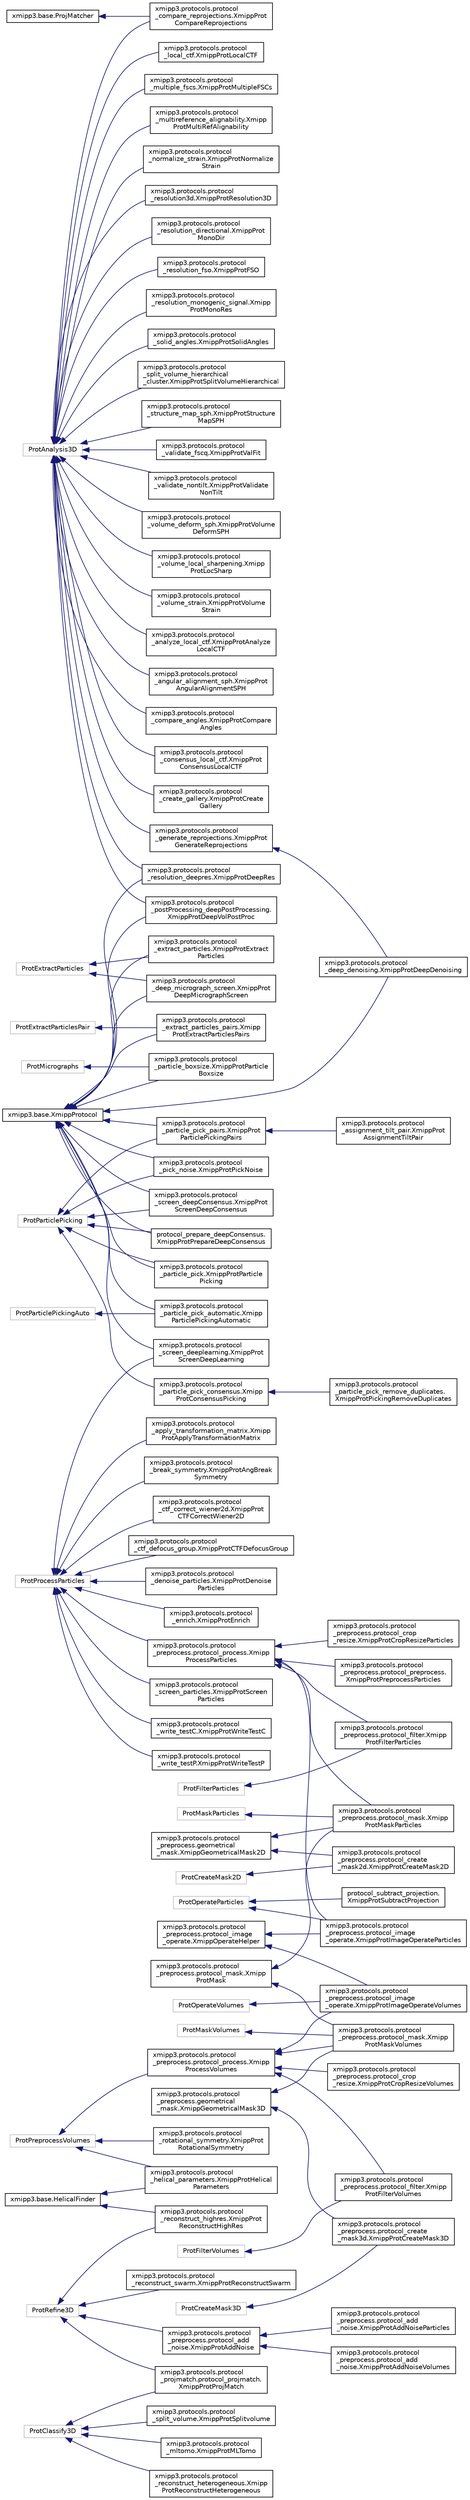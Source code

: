 digraph "Graphical Class Hierarchy"
{
  edge [fontname="Helvetica",fontsize="10",labelfontname="Helvetica",labelfontsize="10"];
  node [fontname="Helvetica",fontsize="10",shape=record];
  rankdir="LR";
  Node388 [label="ProtAnalysis3D",height=0.2,width=0.4,color="grey75", fillcolor="white", style="filled"];
  Node388 -> Node389 [dir="back",color="midnightblue",fontsize="10",style="solid",fontname="Helvetica"];
  Node389 [label="xmipp3.protocols.protocol\l_analyze_local_ctf.XmippProtAnalyze\lLocalCTF",height=0.2,width=0.4,color="black", fillcolor="white", style="filled",URL="$classxmipp3_1_1protocols_1_1protocol__analyze__local__ctf_1_1XmippProtAnalyzeLocalCTF.html"];
  Node388 -> Node390 [dir="back",color="midnightblue",fontsize="10",style="solid",fontname="Helvetica"];
  Node390 [label="xmipp3.protocols.protocol\l_angular_alignment_sph.XmippProt\lAngularAlignmentSPH",height=0.2,width=0.4,color="black", fillcolor="white", style="filled",URL="$classxmipp3_1_1protocols_1_1protocol__angular__alignment__sph_1_1XmippProtAngularAlignmentSPH.html"];
  Node388 -> Node391 [dir="back",color="midnightblue",fontsize="10",style="solid",fontname="Helvetica"];
  Node391 [label="xmipp3.protocols.protocol\l_compare_angles.XmippProtCompare\lAngles",height=0.2,width=0.4,color="black", fillcolor="white", style="filled",URL="$classxmipp3_1_1protocols_1_1protocol__compare__angles_1_1XmippProtCompareAngles.html"];
  Node388 -> Node219 [dir="back",color="midnightblue",fontsize="10",style="solid",fontname="Helvetica"];
  Node219 [label="xmipp3.protocols.protocol\l_compare_reprojections.XmippProt\lCompareReprojections",height=0.2,width=0.4,color="black", fillcolor="white", style="filled",URL="$classxmipp3_1_1protocols_1_1protocol__compare__reprojections_1_1XmippProtCompareReprojections.html"];
  Node388 -> Node392 [dir="back",color="midnightblue",fontsize="10",style="solid",fontname="Helvetica"];
  Node392 [label="xmipp3.protocols.protocol\l_consensus_local_ctf.XmippProt\lConsensusLocalCTF",height=0.2,width=0.4,color="black", fillcolor="white", style="filled",URL="$classxmipp3_1_1protocols_1_1protocol__consensus__local__ctf_1_1XmippProtConsensusLocalCTF.html"];
  Node388 -> Node393 [dir="back",color="midnightblue",fontsize="10",style="solid",fontname="Helvetica"];
  Node393 [label="xmipp3.protocols.protocol\l_create_gallery.XmippProtCreate\lGallery",height=0.2,width=0.4,color="black", fillcolor="white", style="filled",URL="$classxmipp3_1_1protocols_1_1protocol__create__gallery_1_1XmippProtCreateGallery.html"];
  Node388 -> Node394 [dir="back",color="midnightblue",fontsize="10",style="solid",fontname="Helvetica"];
  Node394 [label="xmipp3.protocols.protocol\l_generate_reprojections.XmippProt\lGenerateReprojections",height=0.2,width=0.4,color="black", fillcolor="white", style="filled",URL="$classxmipp3_1_1protocols_1_1protocol__generate__reprojections_1_1XmippProtGenerateReprojections.html"];
  Node394 -> Node2 [dir="back",color="midnightblue",fontsize="10",style="solid",fontname="Helvetica"];
  Node2 [label="xmipp3.protocols.protocol\l_deep_denoising.XmippProtDeepDenoising",height=0.2,width=0.4,color="black", fillcolor="white", style="filled",URL="$classxmipp3_1_1protocols_1_1protocol__deep__denoising_1_1XmippProtDeepDenoising.html"];
  Node388 -> Node395 [dir="back",color="midnightblue",fontsize="10",style="solid",fontname="Helvetica"];
  Node395 [label="xmipp3.protocols.protocol\l_local_ctf.XmippProtLocalCTF",height=0.2,width=0.4,color="black", fillcolor="white", style="filled",URL="$classxmipp3_1_1protocols_1_1protocol__local__ctf_1_1XmippProtLocalCTF.html"];
  Node388 -> Node396 [dir="back",color="midnightblue",fontsize="10",style="solid",fontname="Helvetica"];
  Node396 [label="xmipp3.protocols.protocol\l_multiple_fscs.XmippProtMultipleFSCs",height=0.2,width=0.4,color="black", fillcolor="white", style="filled",URL="$classxmipp3_1_1protocols_1_1protocol__multiple__fscs_1_1XmippProtMultipleFSCs.html"];
  Node388 -> Node397 [dir="back",color="midnightblue",fontsize="10",style="solid",fontname="Helvetica"];
  Node397 [label="xmipp3.protocols.protocol\l_multireference_alignability.Xmipp\lProtMultiRefAlignability",height=0.2,width=0.4,color="black", fillcolor="white", style="filled",URL="$classxmipp3_1_1protocols_1_1protocol__multireference__alignability_1_1XmippProtMultiRefAlignability.html"];
  Node388 -> Node398 [dir="back",color="midnightblue",fontsize="10",style="solid",fontname="Helvetica"];
  Node398 [label="xmipp3.protocols.protocol\l_normalize_strain.XmippProtNormalize\lStrain",height=0.2,width=0.4,color="black", fillcolor="white", style="filled",URL="$classxmipp3_1_1protocols_1_1protocol__normalize__strain_1_1XmippProtNormalizeStrain.html"];
  Node388 -> Node12 [dir="back",color="midnightblue",fontsize="10",style="solid",fontname="Helvetica"];
  Node12 [label="xmipp3.protocols.protocol\l_postProcessing_deepPostProcessing.\lXmippProtDeepVolPostProc",height=0.2,width=0.4,color="black", fillcolor="white", style="filled",URL="$classxmipp3_1_1protocols_1_1protocol__postProcessing__deepPostProcessing_1_1XmippProtDeepVolPostProc.html"];
  Node388 -> Node399 [dir="back",color="midnightblue",fontsize="10",style="solid",fontname="Helvetica"];
  Node399 [label="xmipp3.protocols.protocol\l_resolution3d.XmippProtResolution3D",height=0.2,width=0.4,color="black", fillcolor="white", style="filled",URL="$classxmipp3_1_1protocols_1_1protocol__resolution3d_1_1XmippProtResolution3D.html"];
  Node388 -> Node13 [dir="back",color="midnightblue",fontsize="10",style="solid",fontname="Helvetica"];
  Node13 [label="xmipp3.protocols.protocol\l_resolution_deepres.XmippProtDeepRes",height=0.2,width=0.4,color="black", fillcolor="white", style="filled",URL="$classxmipp3_1_1protocols_1_1protocol__resolution__deepres_1_1XmippProtDeepRes.html"];
  Node388 -> Node400 [dir="back",color="midnightblue",fontsize="10",style="solid",fontname="Helvetica"];
  Node400 [label="xmipp3.protocols.protocol\l_resolution_directional.XmippProt\lMonoDir",height=0.2,width=0.4,color="black", fillcolor="white", style="filled",URL="$classxmipp3_1_1protocols_1_1protocol__resolution__directional_1_1XmippProtMonoDir.html"];
  Node388 -> Node401 [dir="back",color="midnightblue",fontsize="10",style="solid",fontname="Helvetica"];
  Node401 [label="xmipp3.protocols.protocol\l_resolution_fso.XmippProtFSO",height=0.2,width=0.4,color="black", fillcolor="white", style="filled",URL="$classxmipp3_1_1protocols_1_1protocol__resolution__fso_1_1XmippProtFSO.html"];
  Node388 -> Node402 [dir="back",color="midnightblue",fontsize="10",style="solid",fontname="Helvetica"];
  Node402 [label="xmipp3.protocols.protocol\l_resolution_monogenic_signal.Xmipp\lProtMonoRes",height=0.2,width=0.4,color="black", fillcolor="white", style="filled",URL="$classxmipp3_1_1protocols_1_1protocol__resolution__monogenic__signal_1_1XmippProtMonoRes.html"];
  Node388 -> Node403 [dir="back",color="midnightblue",fontsize="10",style="solid",fontname="Helvetica"];
  Node403 [label="xmipp3.protocols.protocol\l_solid_angles.XmippProtSolidAngles",height=0.2,width=0.4,color="black", fillcolor="white", style="filled",URL="$classxmipp3_1_1protocols_1_1protocol__solid__angles_1_1XmippProtSolidAngles.html"];
  Node388 -> Node404 [dir="back",color="midnightblue",fontsize="10",style="solid",fontname="Helvetica"];
  Node404 [label="xmipp3.protocols.protocol\l_split_volume_hierarchical\l_cluster.XmippProtSplitVolumeHierarchical",height=0.2,width=0.4,color="black", fillcolor="white", style="filled",URL="$classxmipp3_1_1protocols_1_1protocol__split__volume__hierarchical__cluster_1_1XmippProtSplitVolumeHierarchical.html"];
  Node388 -> Node405 [dir="back",color="midnightblue",fontsize="10",style="solid",fontname="Helvetica"];
  Node405 [label="xmipp3.protocols.protocol\l_structure_map_sph.XmippProtStructure\lMapSPH",height=0.2,width=0.4,color="black", fillcolor="white", style="filled",URL="$classxmipp3_1_1protocols_1_1protocol__structure__map__sph_1_1XmippProtStructureMapSPH.html"];
  Node388 -> Node406 [dir="back",color="midnightblue",fontsize="10",style="solid",fontname="Helvetica"];
  Node406 [label="xmipp3.protocols.protocol\l_validate_fscq.XmippProtValFit",height=0.2,width=0.4,color="black", fillcolor="white", style="filled",URL="$classxmipp3_1_1protocols_1_1protocol__validate__fscq_1_1XmippProtValFit.html"];
  Node388 -> Node407 [dir="back",color="midnightblue",fontsize="10",style="solid",fontname="Helvetica"];
  Node407 [label="xmipp3.protocols.protocol\l_validate_nontilt.XmippProtValidate\lNonTilt",height=0.2,width=0.4,color="black", fillcolor="white", style="filled",URL="$classxmipp3_1_1protocols_1_1protocol__validate__nontilt_1_1XmippProtValidateNonTilt.html"];
  Node388 -> Node408 [dir="back",color="midnightblue",fontsize="10",style="solid",fontname="Helvetica"];
  Node408 [label="xmipp3.protocols.protocol\l_volume_deform_sph.XmippProtVolume\lDeformSPH",height=0.2,width=0.4,color="black", fillcolor="white", style="filled",URL="$classxmipp3_1_1protocols_1_1protocol__volume__deform__sph_1_1XmippProtVolumeDeformSPH.html"];
  Node388 -> Node409 [dir="back",color="midnightblue",fontsize="10",style="solid",fontname="Helvetica"];
  Node409 [label="xmipp3.protocols.protocol\l_volume_local_sharpening.Xmipp\lProtLocSharp",height=0.2,width=0.4,color="black", fillcolor="white", style="filled",URL="$classxmipp3_1_1protocols_1_1protocol__volume__local__sharpening_1_1XmippProtLocSharp.html"];
  Node388 -> Node410 [dir="back",color="midnightblue",fontsize="10",style="solid",fontname="Helvetica"];
  Node410 [label="xmipp3.protocols.protocol\l_volume_strain.XmippProtVolume\lStrain",height=0.2,width=0.4,color="black", fillcolor="white", style="filled",URL="$classxmipp3_1_1protocols_1_1protocol__volume__strain_1_1XmippProtVolumeStrain.html"];
  Node373 [label="ProtClassify3D",height=0.2,width=0.4,color="grey75", fillcolor="white", style="filled"];
  Node373 -> Node374 [dir="back",color="midnightblue",fontsize="10",style="solid",fontname="Helvetica"];
  Node374 [label="xmipp3.protocols.protocol\l_mltomo.XmippProtMLTomo",height=0.2,width=0.4,color="black", fillcolor="white", style="filled",URL="$classxmipp3_1_1protocols_1_1protocol__mltomo_1_1XmippProtMLTomo.html"];
  Node373 -> Node296 [dir="back",color="midnightblue",fontsize="10",style="solid",fontname="Helvetica"];
  Node296 [label="xmipp3.protocols.protocol\l_projmatch.protocol_projmatch.\lXmippProtProjMatch",height=0.2,width=0.4,color="black", fillcolor="white", style="filled",URL="$classxmipp3_1_1protocols_1_1protocol__projmatch_1_1protocol__projmatch_1_1XmippProtProjMatch.html"];
  Node373 -> Node375 [dir="back",color="midnightblue",fontsize="10",style="solid",fontname="Helvetica"];
  Node375 [label="xmipp3.protocols.protocol\l_reconstruct_heterogeneous.Xmipp\lProtReconstructHeterogeneous",height=0.2,width=0.4,color="black", fillcolor="white", style="filled",URL="$classxmipp3_1_1protocols_1_1protocol__reconstruct__heterogeneous_1_1XmippProtReconstructHeterogeneous.html"];
  Node373 -> Node376 [dir="back",color="midnightblue",fontsize="10",style="solid",fontname="Helvetica"];
  Node376 [label="xmipp3.protocols.protocol\l_split_volume.XmippProtSplitvolume",height=0.2,width=0.4,color="black", fillcolor="white", style="filled",URL="$classxmipp3_1_1protocols_1_1protocol__split__volume_1_1XmippProtSplitvolume.html"];
  Node372 [label="ProtCreateMask2D",height=0.2,width=0.4,color="grey75", fillcolor="white", style="filled"];
  Node372 -> Node53 [dir="back",color="midnightblue",fontsize="10",style="solid",fontname="Helvetica"];
  Node53 [label="xmipp3.protocols.protocol\l_preprocess.protocol_create\l_mask2d.XmippProtCreateMask2D",height=0.2,width=0.4,color="black", fillcolor="white", style="filled",URL="$classxmipp3_1_1protocols_1_1protocol__preprocess_1_1protocol__create__mask2d_1_1XmippProtCreateMask2D.html"];
  Node371 [label="ProtCreateMask3D",height=0.2,width=0.4,color="grey75", fillcolor="white", style="filled"];
  Node371 -> Node51 [dir="back",color="midnightblue",fontsize="10",style="solid",fontname="Helvetica"];
  Node51 [label="xmipp3.protocols.protocol\l_preprocess.protocol_create\l_mask3d.XmippProtCreateMask3D",height=0.2,width=0.4,color="black", fillcolor="white", style="filled",URL="$classxmipp3_1_1protocols_1_1protocol__preprocess_1_1protocol__create__mask3d_1_1XmippProtCreateMask3D.html"];
  Node365 [label="ProtExtractParticles",height=0.2,width=0.4,color="grey75", fillcolor="white", style="filled"];
  Node365 -> Node3 [dir="back",color="midnightblue",fontsize="10",style="solid",fontname="Helvetica"];
  Node3 [label="xmipp3.protocols.protocol\l_deep_micrograph_screen.XmippProt\lDeepMicrographScreen",height=0.2,width=0.4,color="black", fillcolor="white", style="filled",URL="$classxmipp3_1_1protocols_1_1protocol__deep__micrograph__screen_1_1XmippProtDeepMicrographScreen.html"];
  Node365 -> Node4 [dir="back",color="midnightblue",fontsize="10",style="solid",fontname="Helvetica"];
  Node4 [label="xmipp3.protocols.protocol\l_extract_particles.XmippProtExtract\lParticles",height=0.2,width=0.4,color="black", fillcolor="white", style="filled",URL="$classxmipp3_1_1protocols_1_1protocol__extract__particles_1_1XmippProtExtractParticles.html"];
  Node364 [label="ProtExtractParticlesPair",height=0.2,width=0.4,color="grey75", fillcolor="white", style="filled"];
  Node364 -> Node5 [dir="back",color="midnightblue",fontsize="10",style="solid",fontname="Helvetica"];
  Node5 [label="xmipp3.protocols.protocol\l_extract_particles_pairs.Xmipp\lProtExtractParticlesPairs",height=0.2,width=0.4,color="black", fillcolor="white", style="filled",URL="$classxmipp3_1_1protocols_1_1protocol__extract__particles__pairs_1_1XmippProtExtractParticlesPairs.html"];
  Node363 [label="ProtFilterParticles",height=0.2,width=0.4,color="grey75", fillcolor="white", style="filled"];
  Node363 -> Node310 [dir="back",color="midnightblue",fontsize="10",style="solid",fontname="Helvetica"];
  Node310 [label="xmipp3.protocols.protocol\l_preprocess.protocol_filter.Xmipp\lProtFilterParticles",height=0.2,width=0.4,color="black", fillcolor="white", style="filled",URL="$classxmipp3_1_1protocols_1_1protocol__preprocess_1_1protocol__filter_1_1XmippProtFilterParticles.html"];
  Node362 [label="ProtFilterVolumes",height=0.2,width=0.4,color="grey75", fillcolor="white", style="filled"];
  Node362 -> Node322 [dir="back",color="midnightblue",fontsize="10",style="solid",fontname="Helvetica"];
  Node322 [label="xmipp3.protocols.protocol\l_preprocess.protocol_filter.Xmipp\lProtFilterVolumes",height=0.2,width=0.4,color="black", fillcolor="white", style="filled",URL="$classxmipp3_1_1protocols_1_1protocol__preprocess_1_1protocol__filter_1_1XmippProtFilterVolumes.html"];
  Node355 [label="ProtMaskParticles",height=0.2,width=0.4,color="grey75", fillcolor="white", style="filled"];
  Node355 -> Node40 [dir="back",color="midnightblue",fontsize="10",style="solid",fontname="Helvetica"];
  Node40 [label="xmipp3.protocols.protocol\l_preprocess.protocol_mask.Xmipp\lProtMaskParticles",height=0.2,width=0.4,color="black", fillcolor="white", style="filled",URL="$classxmipp3_1_1protocols_1_1protocol__preprocess_1_1protocol__mask_1_1XmippProtMaskParticles.html"];
  Node354 [label="ProtMaskVolumes",height=0.2,width=0.4,color="grey75", fillcolor="white", style="filled"];
  Node354 -> Node41 [dir="back",color="midnightblue",fontsize="10",style="solid",fontname="Helvetica"];
  Node41 [label="xmipp3.protocols.protocol\l_preprocess.protocol_mask.Xmipp\lProtMaskVolumes",height=0.2,width=0.4,color="black", fillcolor="white", style="filled",URL="$classxmipp3_1_1protocols_1_1protocol__preprocess_1_1protocol__mask_1_1XmippProtMaskVolumes.html"];
  Node353 [label="ProtMicrographs",height=0.2,width=0.4,color="grey75", fillcolor="white", style="filled"];
  Node353 -> Node6 [dir="back",color="midnightblue",fontsize="10",style="solid",fontname="Helvetica"];
  Node6 [label="xmipp3.protocols.protocol\l_particle_boxsize.XmippProtParticle\lBoxsize",height=0.2,width=0.4,color="black", fillcolor="white", style="filled",URL="$classxmipp3_1_1protocols_1_1protocol__particle__boxsize_1_1XmippProtParticleBoxsize.html"];
  Node332 [label="ProtOperateParticles",height=0.2,width=0.4,color="grey75", fillcolor="white", style="filled"];
  Node332 -> Node333 [dir="back",color="midnightblue",fontsize="10",style="solid",fontname="Helvetica"];
  Node333 [label="protocol_subtract_projection.\lXmippProtSubtractProjection",height=0.2,width=0.4,color="black", fillcolor="white", style="filled",URL="$classprotocol__subtract__projection_1_1XmippProtSubtractProjection.html"];
  Node332 -> Node46 [dir="back",color="midnightblue",fontsize="10",style="solid",fontname="Helvetica"];
  Node46 [label="xmipp3.protocols.protocol\l_preprocess.protocol_image\l_operate.XmippProtImageOperateParticles",height=0.2,width=0.4,color="black", fillcolor="white", style="filled",URL="$classxmipp3_1_1protocols_1_1protocol__preprocess_1_1protocol__image__operate_1_1XmippProtImageOperateParticles.html"];
  Node331 [label="ProtOperateVolumes",height=0.2,width=0.4,color="grey75", fillcolor="white", style="filled"];
  Node331 -> Node47 [dir="back",color="midnightblue",fontsize="10",style="solid",fontname="Helvetica"];
  Node47 [label="xmipp3.protocols.protocol\l_preprocess.protocol_image\l_operate.XmippProtImageOperateVolumes",height=0.2,width=0.4,color="black", fillcolor="white", style="filled",URL="$classxmipp3_1_1protocols_1_1protocol__preprocess_1_1protocol__image__operate_1_1XmippProtImageOperateVolumes.html"];
  Node328 [label="ProtParticlePicking",height=0.2,width=0.4,color="grey75", fillcolor="white", style="filled"];
  Node328 -> Node1 [dir="back",color="midnightblue",fontsize="10",style="solid",fontname="Helvetica"];
  Node1 [label="protocol_prepare_deepConsensus.\lXmippProtPrepareDeepConsensus",height=0.2,width=0.4,color="black", fillcolor="white", style="filled",URL="$classprotocol__prepare__deepConsensus_1_1XmippProtPrepareDeepConsensus.html"];
  Node328 -> Node7 [dir="back",color="midnightblue",fontsize="10",style="solid",fontname="Helvetica"];
  Node7 [label="xmipp3.protocols.protocol\l_particle_pick.XmippProtParticle\lPicking",height=0.2,width=0.4,color="black", fillcolor="white", style="filled",URL="$classxmipp3_1_1protocols_1_1protocol__particle__pick_1_1XmippProtParticlePicking.html"];
  Node328 -> Node329 [dir="back",color="midnightblue",fontsize="10",style="solid",fontname="Helvetica"];
  Node329 [label="xmipp3.protocols.protocol\l_particle_pick_consensus.Xmipp\lProtConsensusPicking",height=0.2,width=0.4,color="black", fillcolor="white", style="filled",URL="$classxmipp3_1_1protocols_1_1protocol__particle__pick__consensus_1_1XmippProtConsensusPicking.html"];
  Node329 -> Node330 [dir="back",color="midnightblue",fontsize="10",style="solid",fontname="Helvetica"];
  Node330 [label="xmipp3.protocols.protocol\l_particle_pick_remove_duplicates.\lXmippProtPickingRemoveDuplicates",height=0.2,width=0.4,color="black", fillcolor="white", style="filled",URL="$classxmipp3_1_1protocols_1_1protocol__particle__pick__remove__duplicates_1_1XmippProtPickingRemoveDuplicates.html"];
  Node328 -> Node9 [dir="back",color="midnightblue",fontsize="10",style="solid",fontname="Helvetica"];
  Node9 [label="xmipp3.protocols.protocol\l_particle_pick_pairs.XmippProt\lParticlePickingPairs",height=0.2,width=0.4,color="black", fillcolor="white", style="filled",URL="$classxmipp3_1_1protocols_1_1protocol__particle__pick__pairs_1_1XmippProtParticlePickingPairs.html"];
  Node9 -> Node10 [dir="back",color="midnightblue",fontsize="10",style="solid",fontname="Helvetica"];
  Node10 [label="xmipp3.protocols.protocol\l_assignment_tilt_pair.XmippProt\lAssignmentTiltPair",height=0.2,width=0.4,color="black", fillcolor="white", style="filled",URL="$classxmipp3_1_1protocols_1_1protocol__assignment__tilt__pair_1_1XmippProtAssignmentTiltPair.html"];
  Node328 -> Node11 [dir="back",color="midnightblue",fontsize="10",style="solid",fontname="Helvetica"];
  Node11 [label="xmipp3.protocols.protocol\l_pick_noise.XmippProtPickNoise",height=0.2,width=0.4,color="black", fillcolor="white", style="filled",URL="$classxmipp3_1_1protocols_1_1protocol__pick__noise_1_1XmippProtPickNoise.html"];
  Node328 -> Node14 [dir="back",color="midnightblue",fontsize="10",style="solid",fontname="Helvetica"];
  Node14 [label="xmipp3.protocols.protocol\l_screen_deepConsensus.XmippProt\lScreenDeepConsensus",height=0.2,width=0.4,color="black", fillcolor="white", style="filled",URL="$classxmipp3_1_1protocols_1_1protocol__screen__deepConsensus_1_1XmippProtScreenDeepConsensus.html"];
  Node327 [label="ProtParticlePickingAuto",height=0.2,width=0.4,color="grey75", fillcolor="white", style="filled"];
  Node327 -> Node8 [dir="back",color="midnightblue",fontsize="10",style="solid",fontname="Helvetica"];
  Node8 [label="xmipp3.protocols.protocol\l_particle_pick_automatic.Xmipp\lParticlePickingAutomatic",height=0.2,width=0.4,color="black", fillcolor="white", style="filled",URL="$classxmipp3_1_1protocols_1_1protocol__particle__pick__automatic_1_1XmippParticlePickingAutomatic.html"];
  Node319 [label="ProtPreprocessVolumes",height=0.2,width=0.4,color="grey75", fillcolor="white", style="filled"];
  Node319 -> Node239 [dir="back",color="midnightblue",fontsize="10",style="solid",fontname="Helvetica"];
  Node239 [label="xmipp3.protocols.protocol\l_helical_parameters.XmippProtHelical\lParameters",height=0.2,width=0.4,color="black", fillcolor="white", style="filled",URL="$classxmipp3_1_1protocols_1_1protocol__helical__parameters_1_1XmippProtHelicalParameters.html"];
  Node319 -> Node320 [dir="back",color="midnightblue",fontsize="10",style="solid",fontname="Helvetica"];
  Node320 [label="xmipp3.protocols.protocol\l_preprocess.protocol_process.Xmipp\lProcessVolumes",height=0.2,width=0.4,color="black", fillcolor="white", style="filled",URL="$classxmipp3_1_1protocols_1_1protocol__preprocess_1_1protocol__process_1_1XmippProcessVolumes.html"];
  Node320 -> Node321 [dir="back",color="midnightblue",fontsize="10",style="solid",fontname="Helvetica"];
  Node321 [label="xmipp3.protocols.protocol\l_preprocess.protocol_crop\l_resize.XmippProtCropResizeVolumes",height=0.2,width=0.4,color="black", fillcolor="white", style="filled",URL="$classxmipp3_1_1protocols_1_1protocol__preprocess_1_1protocol__crop__resize_1_1XmippProtCropResizeVolumes.html"];
  Node320 -> Node322 [dir="back",color="midnightblue",fontsize="10",style="solid",fontname="Helvetica"];
  Node320 -> Node47 [dir="back",color="midnightblue",fontsize="10",style="solid",fontname="Helvetica"];
  Node320 -> Node41 [dir="back",color="midnightblue",fontsize="10",style="solid",fontname="Helvetica"];
  Node319 -> Node323 [dir="back",color="midnightblue",fontsize="10",style="solid",fontname="Helvetica"];
  Node323 [label="xmipp3.protocols.protocol\l_rotational_symmetry.XmippProt\lRotationalSymmetry",height=0.2,width=0.4,color="black", fillcolor="white", style="filled",URL="$classxmipp3_1_1protocols_1_1protocol__rotational__symmetry_1_1XmippProtRotationalSymmetry.html"];
  Node301 [label="ProtProcessParticles",height=0.2,width=0.4,color="grey75", fillcolor="white", style="filled"];
  Node301 -> Node302 [dir="back",color="midnightblue",fontsize="10",style="solid",fontname="Helvetica"];
  Node302 [label="xmipp3.protocols.protocol\l_apply_transformation_matrix.Xmipp\lProtApplyTransformationMatrix",height=0.2,width=0.4,color="black", fillcolor="white", style="filled",URL="$classxmipp3_1_1protocols_1_1protocol__apply__transformation__matrix_1_1XmippProtApplyTransformationMatrix.html"];
  Node301 -> Node303 [dir="back",color="midnightblue",fontsize="10",style="solid",fontname="Helvetica"];
  Node303 [label="xmipp3.protocols.protocol\l_break_symmetry.XmippProtAngBreak\lSymmetry",height=0.2,width=0.4,color="black", fillcolor="white", style="filled",URL="$classxmipp3_1_1protocols_1_1protocol__break__symmetry_1_1XmippProtAngBreakSymmetry.html"];
  Node301 -> Node304 [dir="back",color="midnightblue",fontsize="10",style="solid",fontname="Helvetica"];
  Node304 [label="xmipp3.protocols.protocol\l_ctf_correct_wiener2d.XmippProt\lCTFCorrectWiener2D",height=0.2,width=0.4,color="black", fillcolor="white", style="filled",URL="$classxmipp3_1_1protocols_1_1protocol__ctf__correct__wiener2d_1_1XmippProtCTFCorrectWiener2D.html"];
  Node301 -> Node305 [dir="back",color="midnightblue",fontsize="10",style="solid",fontname="Helvetica"];
  Node305 [label="xmipp3.protocols.protocol\l_ctf_defocus_group.XmippProtCTFDefocusGroup",height=0.2,width=0.4,color="black", fillcolor="white", style="filled",URL="$classxmipp3_1_1protocols_1_1protocol__ctf__defocus__group_1_1XmippProtCTFDefocusGroup.html"];
  Node301 -> Node306 [dir="back",color="midnightblue",fontsize="10",style="solid",fontname="Helvetica"];
  Node306 [label="xmipp3.protocols.protocol\l_denoise_particles.XmippProtDenoise\lParticles",height=0.2,width=0.4,color="black", fillcolor="white", style="filled",URL="$classxmipp3_1_1protocols_1_1protocol__denoise__particles_1_1XmippProtDenoiseParticles.html"];
  Node301 -> Node307 [dir="back",color="midnightblue",fontsize="10",style="solid",fontname="Helvetica"];
  Node307 [label="xmipp3.protocols.protocol\l_enrich.XmippProtEnrich",height=0.2,width=0.4,color="black", fillcolor="white", style="filled",URL="$classxmipp3_1_1protocols_1_1protocol__enrich_1_1XmippProtEnrich.html"];
  Node301 -> Node308 [dir="back",color="midnightblue",fontsize="10",style="solid",fontname="Helvetica"];
  Node308 [label="xmipp3.protocols.protocol\l_preprocess.protocol_process.Xmipp\lProcessParticles",height=0.2,width=0.4,color="black", fillcolor="white", style="filled",URL="$classxmipp3_1_1protocols_1_1protocol__preprocess_1_1protocol__process_1_1XmippProcessParticles.html"];
  Node308 -> Node309 [dir="back",color="midnightblue",fontsize="10",style="solid",fontname="Helvetica"];
  Node309 [label="xmipp3.protocols.protocol\l_preprocess.protocol_crop\l_resize.XmippProtCropResizeParticles",height=0.2,width=0.4,color="black", fillcolor="white", style="filled",URL="$classxmipp3_1_1protocols_1_1protocol__preprocess_1_1protocol__crop__resize_1_1XmippProtCropResizeParticles.html"];
  Node308 -> Node310 [dir="back",color="midnightblue",fontsize="10",style="solid",fontname="Helvetica"];
  Node308 -> Node46 [dir="back",color="midnightblue",fontsize="10",style="solid",fontname="Helvetica"];
  Node308 -> Node40 [dir="back",color="midnightblue",fontsize="10",style="solid",fontname="Helvetica"];
  Node308 -> Node311 [dir="back",color="midnightblue",fontsize="10",style="solid",fontname="Helvetica"];
  Node311 [label="xmipp3.protocols.protocol\l_preprocess.protocol_preprocess.\lXmippProtPreprocessParticles",height=0.2,width=0.4,color="black", fillcolor="white", style="filled",URL="$classxmipp3_1_1protocols_1_1protocol__preprocess_1_1protocol__preprocess_1_1XmippProtPreprocessParticles.html"];
  Node301 -> Node15 [dir="back",color="midnightblue",fontsize="10",style="solid",fontname="Helvetica"];
  Node15 [label="xmipp3.protocols.protocol\l_screen_deeplearning.XmippProt\lScreenDeepLearning",height=0.2,width=0.4,color="black", fillcolor="white", style="filled",URL="$classxmipp3_1_1protocols_1_1protocol__screen__deeplearning_1_1XmippProtScreenDeepLearning.html"];
  Node301 -> Node312 [dir="back",color="midnightblue",fontsize="10",style="solid",fontname="Helvetica"];
  Node312 [label="xmipp3.protocols.protocol\l_screen_particles.XmippProtScreen\lParticles",height=0.2,width=0.4,color="black", fillcolor="white", style="filled",URL="$classxmipp3_1_1protocols_1_1protocol__screen__particles_1_1XmippProtScreenParticles.html"];
  Node301 -> Node313 [dir="back",color="midnightblue",fontsize="10",style="solid",fontname="Helvetica"];
  Node313 [label="xmipp3.protocols.protocol\l_write_testC.XmippProtWriteTestC",height=0.2,width=0.4,color="black", fillcolor="white", style="filled",URL="$classxmipp3_1_1protocols_1_1protocol__write__testC_1_1XmippProtWriteTestC.html"];
  Node301 -> Node314 [dir="back",color="midnightblue",fontsize="10",style="solid",fontname="Helvetica"];
  Node314 [label="xmipp3.protocols.protocol\l_write_testP.XmippProtWriteTestP",height=0.2,width=0.4,color="black", fillcolor="white", style="filled",URL="$classxmipp3_1_1protocols_1_1protocol__write__testP_1_1XmippProtWriteTestP.html"];
  Node292 [label="ProtRefine3D",height=0.2,width=0.4,color="grey75", fillcolor="white", style="filled"];
  Node292 -> Node293 [dir="back",color="midnightblue",fontsize="10",style="solid",fontname="Helvetica"];
  Node293 [label="xmipp3.protocols.protocol\l_preprocess.protocol_add\l_noise.XmippProtAddNoise",height=0.2,width=0.4,color="black", fillcolor="white", style="filled",URL="$classxmipp3_1_1protocols_1_1protocol__preprocess_1_1protocol__add__noise_1_1XmippProtAddNoise.html"];
  Node293 -> Node294 [dir="back",color="midnightblue",fontsize="10",style="solid",fontname="Helvetica"];
  Node294 [label="xmipp3.protocols.protocol\l_preprocess.protocol_add\l_noise.XmippProtAddNoiseParticles",height=0.2,width=0.4,color="black", fillcolor="white", style="filled",URL="$classxmipp3_1_1protocols_1_1protocol__preprocess_1_1protocol__add__noise_1_1XmippProtAddNoiseParticles.html"];
  Node293 -> Node295 [dir="back",color="midnightblue",fontsize="10",style="solid",fontname="Helvetica"];
  Node295 [label="xmipp3.protocols.protocol\l_preprocess.protocol_add\l_noise.XmippProtAddNoiseVolumes",height=0.2,width=0.4,color="black", fillcolor="white", style="filled",URL="$classxmipp3_1_1protocols_1_1protocol__preprocess_1_1protocol__add__noise_1_1XmippProtAddNoiseVolumes.html"];
  Node292 -> Node296 [dir="back",color="midnightblue",fontsize="10",style="solid",fontname="Helvetica"];
  Node292 -> Node240 [dir="back",color="midnightblue",fontsize="10",style="solid",fontname="Helvetica"];
  Node240 [label="xmipp3.protocols.protocol\l_reconstruct_highres.XmippProt\lReconstructHighRes",height=0.2,width=0.4,color="black", fillcolor="white", style="filled",URL="$classxmipp3_1_1protocols_1_1protocol__reconstruct__highres_1_1XmippProtReconstructHighRes.html"];
  Node292 -> Node297 [dir="back",color="midnightblue",fontsize="10",style="solid",fontname="Helvetica"];
  Node297 [label="xmipp3.protocols.protocol\l_reconstruct_swarm.XmippProtReconstructSwarm",height=0.2,width=0.4,color="black", fillcolor="white", style="filled",URL="$classxmipp3_1_1protocols_1_1protocol__reconstruct__swarm_1_1XmippProtReconstructSwarm.html"];
  Node238 [label="xmipp3.base.HelicalFinder",height=0.2,width=0.4,color="black", fillcolor="white", style="filled",URL="$classxmipp3_1_1base_1_1HelicalFinder.html"];
  Node238 -> Node239 [dir="back",color="midnightblue",fontsize="10",style="solid",fontname="Helvetica"];
  Node238 -> Node240 [dir="back",color="midnightblue",fontsize="10",style="solid",fontname="Helvetica"];
  Node218 [label="xmipp3.base.ProjMatcher",height=0.2,width=0.4,color="black", fillcolor="white", style="filled",URL="$classxmipp3_1_1base_1_1ProjMatcher.html"];
  Node218 -> Node219 [dir="back",color="midnightblue",fontsize="10",style="solid",fontname="Helvetica"];
  Node52 [label="xmipp3.protocols.protocol\l_preprocess.geometrical\l_mask.XmippGeometricalMask2D",height=0.2,width=0.4,color="black", fillcolor="white", style="filled",URL="$classxmipp3_1_1protocols_1_1protocol__preprocess_1_1geometrical__mask_1_1XmippGeometricalMask2D.html"];
  Node52 -> Node53 [dir="back",color="midnightblue",fontsize="10",style="solid",fontname="Helvetica"];
  Node52 -> Node40 [dir="back",color="midnightblue",fontsize="10",style="solid",fontname="Helvetica"];
  Node50 [label="xmipp3.protocols.protocol\l_preprocess.geometrical\l_mask.XmippGeometricalMask3D",height=0.2,width=0.4,color="black", fillcolor="white", style="filled",URL="$classxmipp3_1_1protocols_1_1protocol__preprocess_1_1geometrical__mask_1_1XmippGeometricalMask3D.html"];
  Node50 -> Node51 [dir="back",color="midnightblue",fontsize="10",style="solid",fontname="Helvetica"];
  Node50 -> Node41 [dir="back",color="midnightblue",fontsize="10",style="solid",fontname="Helvetica"];
  Node45 [label="xmipp3.protocols.protocol\l_preprocess.protocol_image\l_operate.XmippOperateHelper",height=0.2,width=0.4,color="black", fillcolor="white", style="filled",URL="$classxmipp3_1_1protocols_1_1protocol__preprocess_1_1protocol__image__operate_1_1XmippOperateHelper.html"];
  Node45 -> Node46 [dir="back",color="midnightblue",fontsize="10",style="solid",fontname="Helvetica"];
  Node45 -> Node47 [dir="back",color="midnightblue",fontsize="10",style="solid",fontname="Helvetica"];
  Node39 [label="xmipp3.protocols.protocol\l_preprocess.protocol_mask.Xmipp\lProtMask",height=0.2,width=0.4,color="black", fillcolor="white", style="filled",URL="$classxmipp3_1_1protocols_1_1protocol__preprocess_1_1protocol__mask_1_1XmippProtMask.html"];
  Node39 -> Node40 [dir="back",color="midnightblue",fontsize="10",style="solid",fontname="Helvetica"];
  Node39 -> Node41 [dir="back",color="midnightblue",fontsize="10",style="solid",fontname="Helvetica"];
  Node0 [label="xmipp3.base.XmippProtocol",height=0.2,width=0.4,color="black", fillcolor="white", style="filled",URL="$classxmipp3_1_1base_1_1XmippProtocol.html"];
  Node0 -> Node1 [dir="back",color="midnightblue",fontsize="10",style="solid",fontname="Helvetica"];
  Node0 -> Node2 [dir="back",color="midnightblue",fontsize="10",style="solid",fontname="Helvetica"];
  Node0 -> Node3 [dir="back",color="midnightblue",fontsize="10",style="solid",fontname="Helvetica"];
  Node0 -> Node4 [dir="back",color="midnightblue",fontsize="10",style="solid",fontname="Helvetica"];
  Node0 -> Node5 [dir="back",color="midnightblue",fontsize="10",style="solid",fontname="Helvetica"];
  Node0 -> Node6 [dir="back",color="midnightblue",fontsize="10",style="solid",fontname="Helvetica"];
  Node0 -> Node7 [dir="back",color="midnightblue",fontsize="10",style="solid",fontname="Helvetica"];
  Node0 -> Node8 [dir="back",color="midnightblue",fontsize="10",style="solid",fontname="Helvetica"];
  Node0 -> Node9 [dir="back",color="midnightblue",fontsize="10",style="solid",fontname="Helvetica"];
  Node0 -> Node11 [dir="back",color="midnightblue",fontsize="10",style="solid",fontname="Helvetica"];
  Node0 -> Node12 [dir="back",color="midnightblue",fontsize="10",style="solid",fontname="Helvetica"];
  Node0 -> Node13 [dir="back",color="midnightblue",fontsize="10",style="solid",fontname="Helvetica"];
  Node0 -> Node14 [dir="back",color="midnightblue",fontsize="10",style="solid",fontname="Helvetica"];
  Node0 -> Node15 [dir="back",color="midnightblue",fontsize="10",style="solid",fontname="Helvetica"];
}
